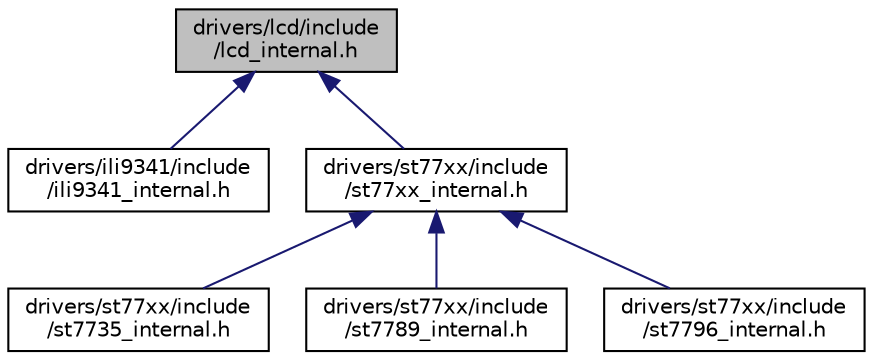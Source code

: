 digraph "drivers/lcd/include/lcd_internal.h"
{
 // LATEX_PDF_SIZE
  edge [fontname="Helvetica",fontsize="10",labelfontname="Helvetica",labelfontsize="10"];
  node [fontname="Helvetica",fontsize="10",shape=record];
  Node1 [label="drivers/lcd/include\l/lcd_internal.h",height=0.2,width=0.4,color="black", fillcolor="grey75", style="filled", fontcolor="black",tooltip="Device driver implementation for the lcd display controller."];
  Node1 -> Node2 [dir="back",color="midnightblue",fontsize="10",style="solid",fontname="Helvetica"];
  Node2 [label="drivers/ili9341/include\l/ili9341_internal.h",height=0.2,width=0.4,color="black", fillcolor="white", style="filled",URL="$ili9341__internal_8h.html",tooltip="Device driver implementation for the ili9341 display controller."];
  Node1 -> Node3 [dir="back",color="midnightblue",fontsize="10",style="solid",fontname="Helvetica"];
  Node3 [label="drivers/st77xx/include\l/st77xx_internal.h",height=0.2,width=0.4,color="black", fillcolor="white", style="filled",URL="$st77xx__internal_8h.html",tooltip="Internal definitions that are common for all ST77xx controllers."];
  Node3 -> Node4 [dir="back",color="midnightblue",fontsize="10",style="solid",fontname="Helvetica"];
  Node4 [label="drivers/st77xx/include\l/st7735_internal.h",height=0.2,width=0.4,color="black", fillcolor="white", style="filled",URL="$st7735__internal_8h.html",tooltip="Specific internal definitions for the ST7735 controller variant."];
  Node3 -> Node5 [dir="back",color="midnightblue",fontsize="10",style="solid",fontname="Helvetica"];
  Node5 [label="drivers/st77xx/include\l/st7789_internal.h",height=0.2,width=0.4,color="black", fillcolor="white", style="filled",URL="$st7789__internal_8h.html",tooltip="Specific internal definitions for the ST7789 controller variant."];
  Node3 -> Node6 [dir="back",color="midnightblue",fontsize="10",style="solid",fontname="Helvetica"];
  Node6 [label="drivers/st77xx/include\l/st7796_internal.h",height=0.2,width=0.4,color="black", fillcolor="white", style="filled",URL="$st7796__internal_8h.html",tooltip="Specific internal definitions for the ST7789 controller variant."];
}
